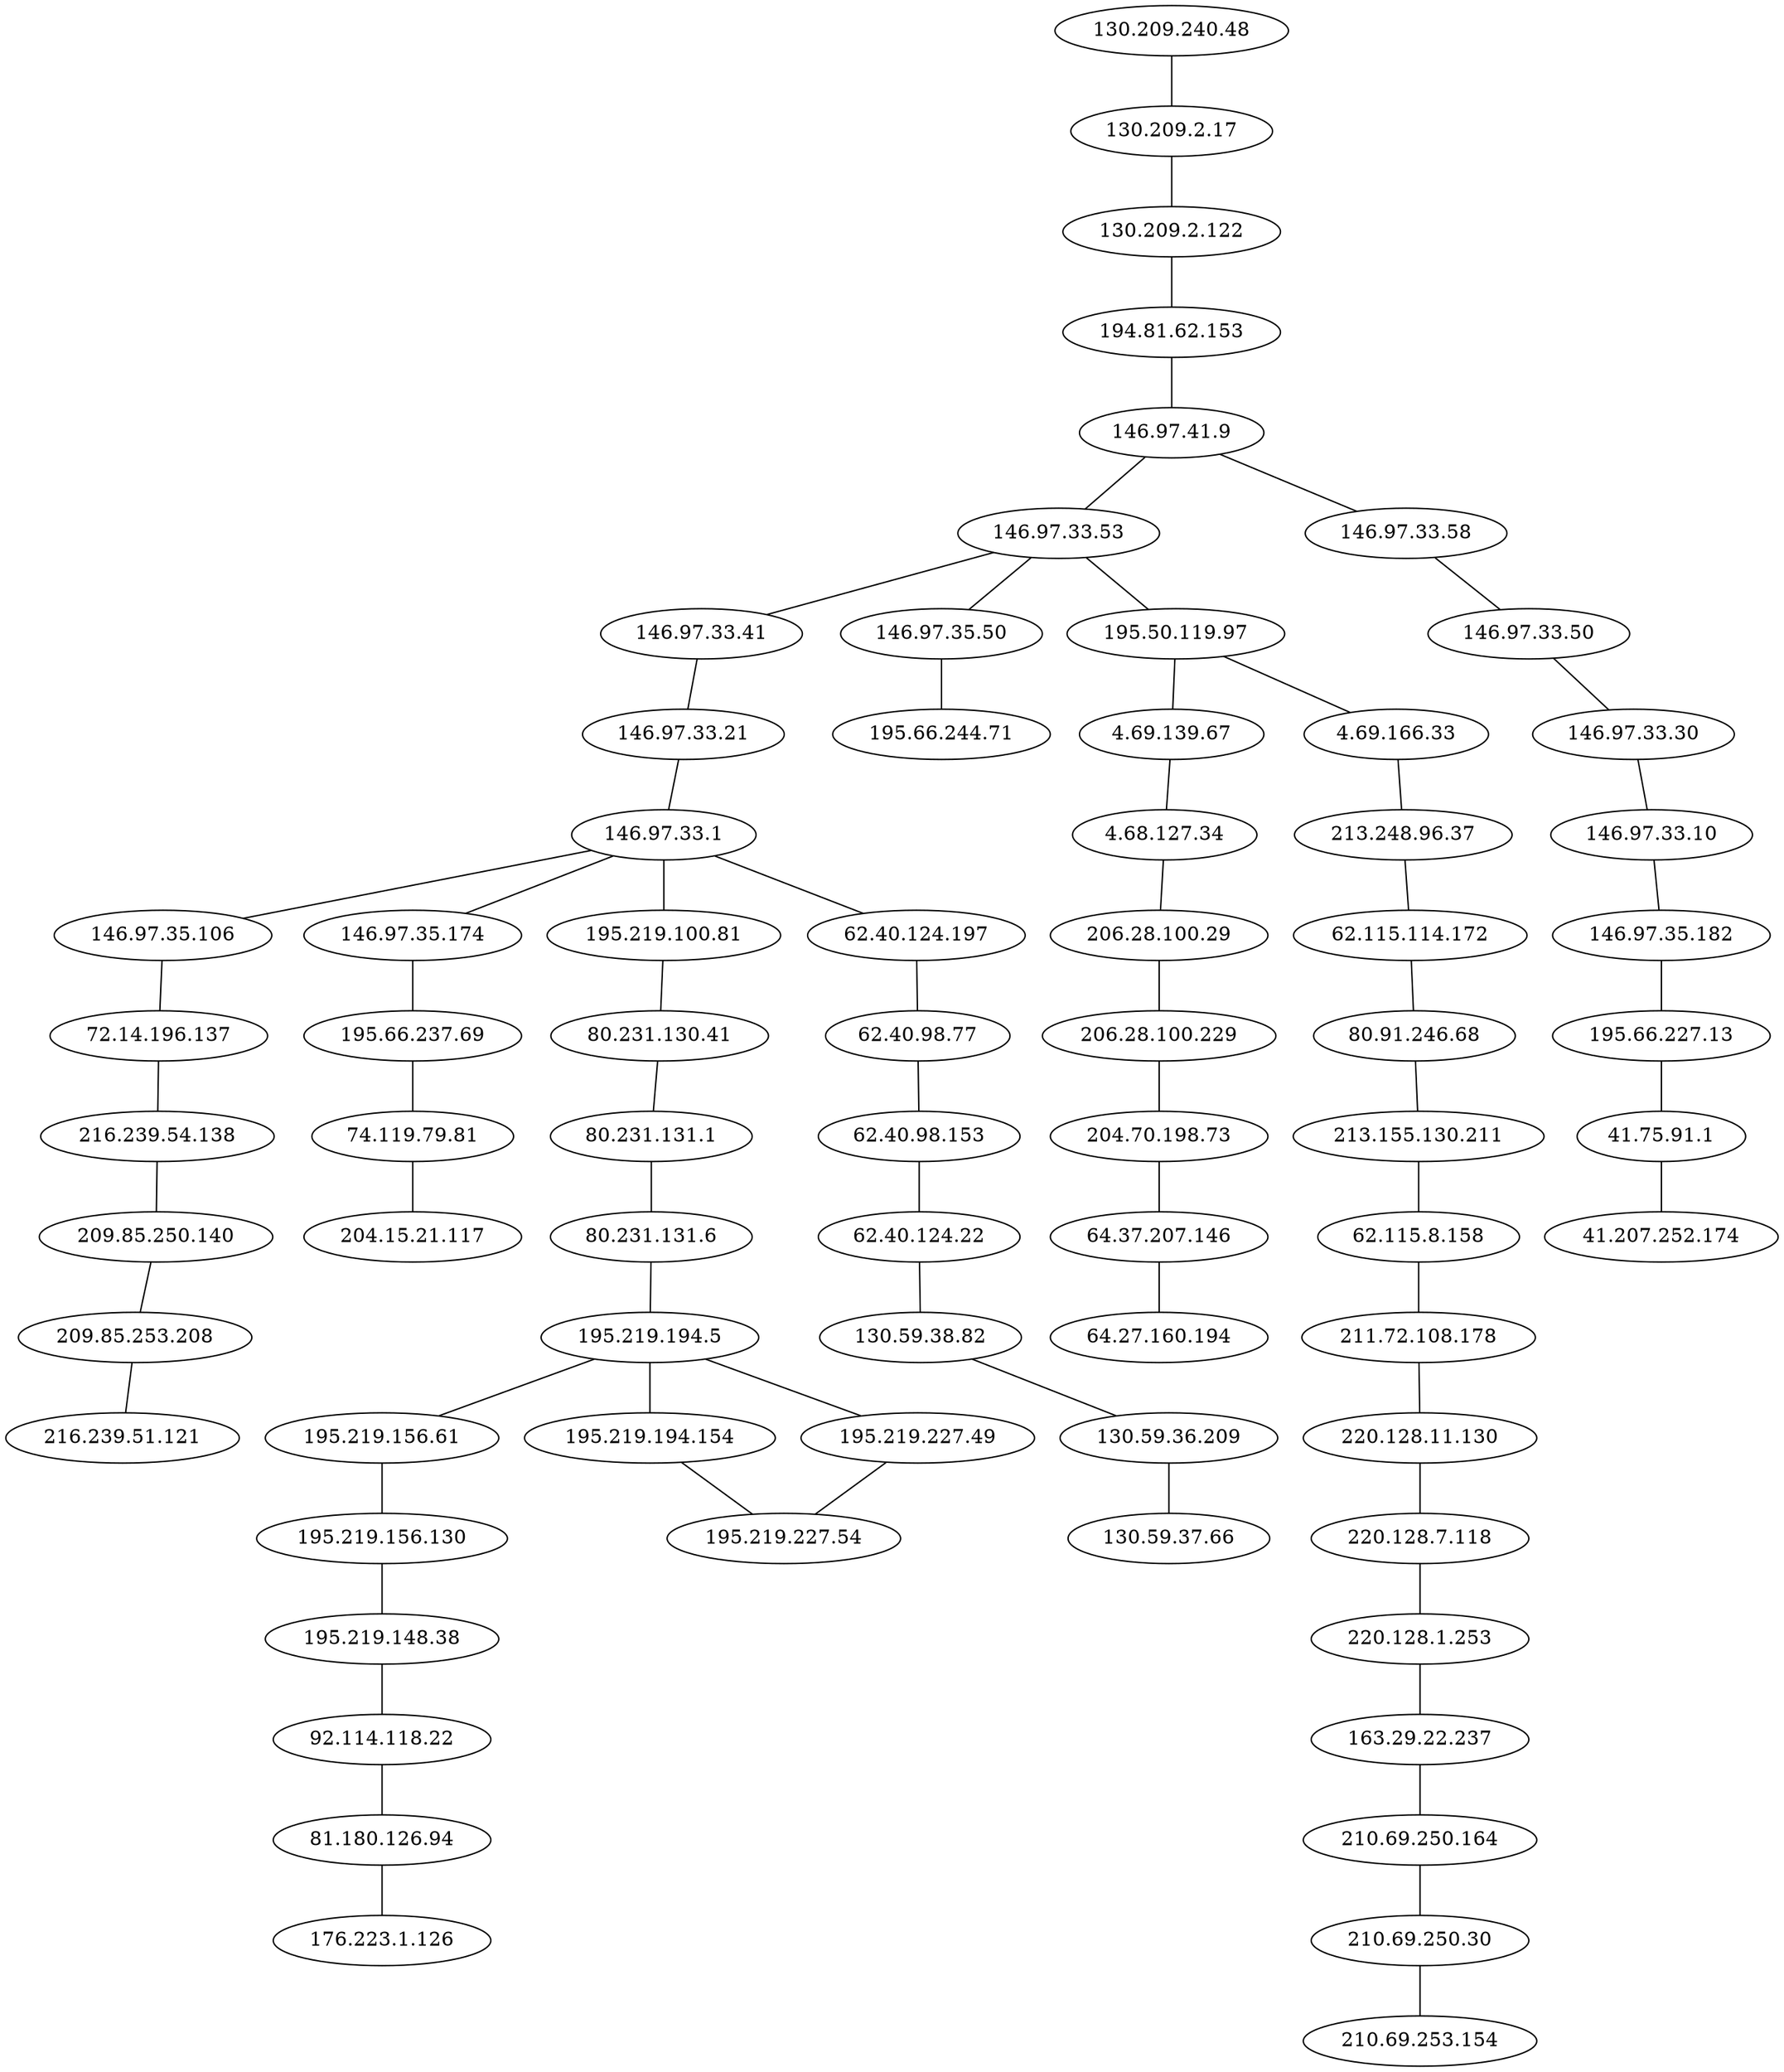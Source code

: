 graph routertopology {
"130.209.2.122" -- "194.81.62.153"
"130.209.2.17" -- "130.209.2.122"
"130.209.240.48" -- "130.209.2.17"
"130.59.36.209" -- "130.59.37.66"
"130.59.38.82" -- "130.59.36.209"
"146.97.33.10" -- "146.97.35.182"
"146.97.33.1" -- "146.97.35.106"
"146.97.33.1" -- "146.97.35.174"
"146.97.33.1" -- "195.219.100.81"
"146.97.33.1" -- "62.40.124.197"
"146.97.33.21" -- "146.97.33.1"
"146.97.33.30" -- "146.97.33.10"
"146.97.33.41" -- "146.97.33.21"
"146.97.33.50" -- "146.97.33.30"
"146.97.33.53" -- "146.97.33.41"
"146.97.33.53" -- "146.97.35.50"
"146.97.33.53" -- "195.50.119.97"
"146.97.33.58" -- "146.97.33.50"
"146.97.35.106" -- "72.14.196.137"
"146.97.35.174" -- "195.66.237.69"
"146.97.35.182" -- "195.66.227.13"
"146.97.35.50" -- "195.66.244.71"
"146.97.41.9" -- "146.97.33.53"
"146.97.41.9" -- "146.97.33.58"
"163.29.22.237" -- "210.69.250.164"
"194.81.62.153" -- "146.97.41.9"
"195.219.100.81" -- "80.231.130.41"
"195.219.148.38" -- "92.114.118.22"
"195.219.156.130" -- "195.219.148.38"
"195.219.156.61" -- "195.219.156.130"
"195.219.194.154" -- "195.219.227.54"
"195.219.194.5" -- "195.219.156.61"
"195.219.194.5" -- "195.219.194.154"
"195.219.194.5" -- "195.219.227.49"
"195.219.227.49" -- "195.219.227.54"
"195.50.119.97" -- "4.69.139.67"
"195.50.119.97" -- "4.69.166.33"
"195.66.227.13" -- "41.75.91.1"
"195.66.237.69" -- "74.119.79.81"
"204.70.198.73" -- "64.37.207.146"
"206.28.100.229" -- "204.70.198.73"
"206.28.100.29" -- "206.28.100.229"
"209.85.250.140" -- "209.85.253.208"
"209.85.253.208" -- "216.239.51.121"
"210.69.250.164" -- "210.69.250.30"
"210.69.250.30" -- "210.69.253.154"
"211.72.108.178" -- "220.128.11.130"
"213.155.130.211" -- "62.115.8.158"
"213.248.96.37" -- "62.115.114.172"
"216.239.54.138" -- "209.85.250.140"
"220.128.11.130" -- "220.128.7.118"
"220.128.1.253" -- "163.29.22.237"
"220.128.7.118" -- "220.128.1.253"
"41.75.91.1" -- "41.207.252.174"
"4.68.127.34" -- "206.28.100.29"
"4.69.139.67" -- "4.68.127.34"
"4.69.166.33" -- "213.248.96.37"
"62.115.114.172" -- "80.91.246.68"
"62.115.8.158" -- "211.72.108.178"
"62.40.124.197" -- "62.40.98.77"
"62.40.124.22" -- "130.59.38.82"
"62.40.98.153" -- "62.40.124.22"
"62.40.98.77" -- "62.40.98.153"
"64.37.207.146" -- "64.27.160.194"
"72.14.196.137" -- "216.239.54.138"
"74.119.79.81" -- "204.15.21.117"
"80.231.130.41" -- "80.231.131.1"
"80.231.131.1" -- "80.231.131.6"
"80.231.131.6" -- "195.219.194.5"
"80.91.246.68" -- "213.155.130.211"
"81.180.126.94" -- "176.223.1.126"
"92.114.118.22" -- "81.180.126.94"
}